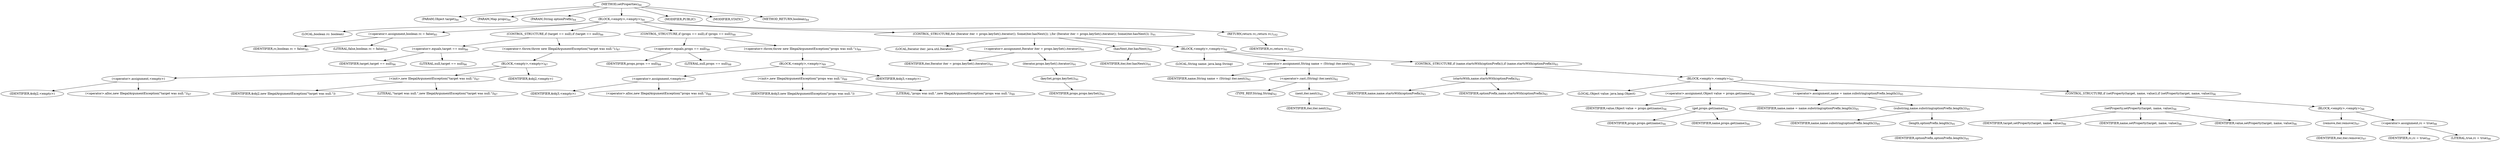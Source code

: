 digraph "setProperties" {  
"181" [label = <(METHOD,setProperties)<SUB>84</SUB>> ]
"182" [label = <(PARAM,Object target)<SUB>84</SUB>> ]
"183" [label = <(PARAM,Map props)<SUB>84</SUB>> ]
"184" [label = <(PARAM,String optionPrefix)<SUB>84</SUB>> ]
"185" [label = <(BLOCK,&lt;empty&gt;,&lt;empty&gt;)<SUB>84</SUB>> ]
"186" [label = <(LOCAL,boolean rc: boolean)> ]
"187" [label = <(&lt;operator&gt;.assignment,boolean rc = false)<SUB>85</SUB>> ]
"188" [label = <(IDENTIFIER,rc,boolean rc = false)<SUB>85</SUB>> ]
"189" [label = <(LITERAL,false,boolean rc = false)<SUB>85</SUB>> ]
"190" [label = <(CONTROL_STRUCTURE,if (target == null),if (target == null))<SUB>86</SUB>> ]
"191" [label = <(&lt;operator&gt;.equals,target == null)<SUB>86</SUB>> ]
"192" [label = <(IDENTIFIER,target,target == null)<SUB>86</SUB>> ]
"193" [label = <(LITERAL,null,target == null)<SUB>86</SUB>> ]
"194" [label = <(&lt;operator&gt;.throw,throw new IllegalArgumentException(&quot;target was null.&quot;);)<SUB>87</SUB>> ]
"195" [label = <(BLOCK,&lt;empty&gt;,&lt;empty&gt;)<SUB>87</SUB>> ]
"196" [label = <(&lt;operator&gt;.assignment,&lt;empty&gt;)> ]
"197" [label = <(IDENTIFIER,$obj2,&lt;empty&gt;)> ]
"198" [label = <(&lt;operator&gt;.alloc,new IllegalArgumentException(&quot;target was null.&quot;))<SUB>87</SUB>> ]
"199" [label = <(&lt;init&gt;,new IllegalArgumentException(&quot;target was null.&quot;))<SUB>87</SUB>> ]
"200" [label = <(IDENTIFIER,$obj2,new IllegalArgumentException(&quot;target was null.&quot;))> ]
"201" [label = <(LITERAL,&quot;target was null.&quot;,new IllegalArgumentException(&quot;target was null.&quot;))<SUB>87</SUB>> ]
"202" [label = <(IDENTIFIER,$obj2,&lt;empty&gt;)> ]
"203" [label = <(CONTROL_STRUCTURE,if (props == null),if (props == null))<SUB>88</SUB>> ]
"204" [label = <(&lt;operator&gt;.equals,props == null)<SUB>88</SUB>> ]
"205" [label = <(IDENTIFIER,props,props == null)<SUB>88</SUB>> ]
"206" [label = <(LITERAL,null,props == null)<SUB>88</SUB>> ]
"207" [label = <(&lt;operator&gt;.throw,throw new IllegalArgumentException(&quot;props was null.&quot;);)<SUB>89</SUB>> ]
"208" [label = <(BLOCK,&lt;empty&gt;,&lt;empty&gt;)<SUB>89</SUB>> ]
"209" [label = <(&lt;operator&gt;.assignment,&lt;empty&gt;)> ]
"210" [label = <(IDENTIFIER,$obj3,&lt;empty&gt;)> ]
"211" [label = <(&lt;operator&gt;.alloc,new IllegalArgumentException(&quot;props was null.&quot;))<SUB>89</SUB>> ]
"212" [label = <(&lt;init&gt;,new IllegalArgumentException(&quot;props was null.&quot;))<SUB>89</SUB>> ]
"213" [label = <(IDENTIFIER,$obj3,new IllegalArgumentException(&quot;props was null.&quot;))> ]
"214" [label = <(LITERAL,&quot;props was null.&quot;,new IllegalArgumentException(&quot;props was null.&quot;))<SUB>89</SUB>> ]
"215" [label = <(IDENTIFIER,$obj3,&lt;empty&gt;)> ]
"216" [label = <(CONTROL_STRUCTURE,for (Iterator iter = props.keySet().iterator(); Some(iter.hasNext()); ),for (Iterator iter = props.keySet().iterator(); Some(iter.hasNext()); ))<SUB>91</SUB>> ]
"217" [label = <(LOCAL,Iterator iter: java.util.Iterator)> ]
"218" [label = <(&lt;operator&gt;.assignment,Iterator iter = props.keySet().iterator())<SUB>91</SUB>> ]
"219" [label = <(IDENTIFIER,iter,Iterator iter = props.keySet().iterator())<SUB>91</SUB>> ]
"220" [label = <(iterator,props.keySet().iterator())<SUB>91</SUB>> ]
"221" [label = <(keySet,props.keySet())<SUB>91</SUB>> ]
"222" [label = <(IDENTIFIER,props,props.keySet())<SUB>91</SUB>> ]
"223" [label = <(hasNext,iter.hasNext())<SUB>91</SUB>> ]
"224" [label = <(IDENTIFIER,iter,iter.hasNext())<SUB>91</SUB>> ]
"225" [label = <(BLOCK,&lt;empty&gt;,&lt;empty&gt;)<SUB>91</SUB>> ]
"226" [label = <(LOCAL,String name: java.lang.String)> ]
"227" [label = <(&lt;operator&gt;.assignment,String name = (String) iter.next())<SUB>92</SUB>> ]
"228" [label = <(IDENTIFIER,name,String name = (String) iter.next())<SUB>92</SUB>> ]
"229" [label = <(&lt;operator&gt;.cast,(String) iter.next())<SUB>92</SUB>> ]
"230" [label = <(TYPE_REF,String,String)<SUB>92</SUB>> ]
"231" [label = <(next,iter.next())<SUB>92</SUB>> ]
"232" [label = <(IDENTIFIER,iter,iter.next())<SUB>92</SUB>> ]
"233" [label = <(CONTROL_STRUCTURE,if (name.startsWith(optionPrefix)),if (name.startsWith(optionPrefix)))<SUB>93</SUB>> ]
"234" [label = <(startsWith,name.startsWith(optionPrefix))<SUB>93</SUB>> ]
"235" [label = <(IDENTIFIER,name,name.startsWith(optionPrefix))<SUB>93</SUB>> ]
"236" [label = <(IDENTIFIER,optionPrefix,name.startsWith(optionPrefix))<SUB>93</SUB>> ]
"237" [label = <(BLOCK,&lt;empty&gt;,&lt;empty&gt;)<SUB>93</SUB>> ]
"238" [label = <(LOCAL,Object value: java.lang.Object)> ]
"239" [label = <(&lt;operator&gt;.assignment,Object value = props.get(name))<SUB>94</SUB>> ]
"240" [label = <(IDENTIFIER,value,Object value = props.get(name))<SUB>94</SUB>> ]
"241" [label = <(get,props.get(name))<SUB>94</SUB>> ]
"242" [label = <(IDENTIFIER,props,props.get(name))<SUB>94</SUB>> ]
"243" [label = <(IDENTIFIER,name,props.get(name))<SUB>94</SUB>> ]
"244" [label = <(&lt;operator&gt;.assignment,name = name.substring(optionPrefix.length()))<SUB>95</SUB>> ]
"245" [label = <(IDENTIFIER,name,name = name.substring(optionPrefix.length()))<SUB>95</SUB>> ]
"246" [label = <(substring,name.substring(optionPrefix.length()))<SUB>95</SUB>> ]
"247" [label = <(IDENTIFIER,name,name.substring(optionPrefix.length()))<SUB>95</SUB>> ]
"248" [label = <(length,optionPrefix.length())<SUB>95</SUB>> ]
"249" [label = <(IDENTIFIER,optionPrefix,optionPrefix.length())<SUB>95</SUB>> ]
"250" [label = <(CONTROL_STRUCTURE,if (setProperty(target, name, value)),if (setProperty(target, name, value)))<SUB>96</SUB>> ]
"251" [label = <(setProperty,setProperty(target, name, value))<SUB>96</SUB>> ]
"252" [label = <(IDENTIFIER,target,setProperty(target, name, value))<SUB>96</SUB>> ]
"253" [label = <(IDENTIFIER,name,setProperty(target, name, value))<SUB>96</SUB>> ]
"254" [label = <(IDENTIFIER,value,setProperty(target, name, value))<SUB>96</SUB>> ]
"255" [label = <(BLOCK,&lt;empty&gt;,&lt;empty&gt;)<SUB>96</SUB>> ]
"256" [label = <(remove,iter.remove())<SUB>97</SUB>> ]
"257" [label = <(IDENTIFIER,iter,iter.remove())<SUB>97</SUB>> ]
"258" [label = <(&lt;operator&gt;.assignment,rc = true)<SUB>98</SUB>> ]
"259" [label = <(IDENTIFIER,rc,rc = true)<SUB>98</SUB>> ]
"260" [label = <(LITERAL,true,rc = true)<SUB>98</SUB>> ]
"261" [label = <(RETURN,return rc;,return rc;)<SUB>102</SUB>> ]
"262" [label = <(IDENTIFIER,rc,return rc;)<SUB>102</SUB>> ]
"263" [label = <(MODIFIER,PUBLIC)> ]
"264" [label = <(MODIFIER,STATIC)> ]
"265" [label = <(METHOD_RETURN,boolean)<SUB>84</SUB>> ]
  "181" -> "182" 
  "181" -> "183" 
  "181" -> "184" 
  "181" -> "185" 
  "181" -> "263" 
  "181" -> "264" 
  "181" -> "265" 
  "185" -> "186" 
  "185" -> "187" 
  "185" -> "190" 
  "185" -> "203" 
  "185" -> "216" 
  "185" -> "261" 
  "187" -> "188" 
  "187" -> "189" 
  "190" -> "191" 
  "190" -> "194" 
  "191" -> "192" 
  "191" -> "193" 
  "194" -> "195" 
  "195" -> "196" 
  "195" -> "199" 
  "195" -> "202" 
  "196" -> "197" 
  "196" -> "198" 
  "199" -> "200" 
  "199" -> "201" 
  "203" -> "204" 
  "203" -> "207" 
  "204" -> "205" 
  "204" -> "206" 
  "207" -> "208" 
  "208" -> "209" 
  "208" -> "212" 
  "208" -> "215" 
  "209" -> "210" 
  "209" -> "211" 
  "212" -> "213" 
  "212" -> "214" 
  "216" -> "217" 
  "216" -> "218" 
  "216" -> "223" 
  "216" -> "225" 
  "218" -> "219" 
  "218" -> "220" 
  "220" -> "221" 
  "221" -> "222" 
  "223" -> "224" 
  "225" -> "226" 
  "225" -> "227" 
  "225" -> "233" 
  "227" -> "228" 
  "227" -> "229" 
  "229" -> "230" 
  "229" -> "231" 
  "231" -> "232" 
  "233" -> "234" 
  "233" -> "237" 
  "234" -> "235" 
  "234" -> "236" 
  "237" -> "238" 
  "237" -> "239" 
  "237" -> "244" 
  "237" -> "250" 
  "239" -> "240" 
  "239" -> "241" 
  "241" -> "242" 
  "241" -> "243" 
  "244" -> "245" 
  "244" -> "246" 
  "246" -> "247" 
  "246" -> "248" 
  "248" -> "249" 
  "250" -> "251" 
  "250" -> "255" 
  "251" -> "252" 
  "251" -> "253" 
  "251" -> "254" 
  "255" -> "256" 
  "255" -> "258" 
  "256" -> "257" 
  "258" -> "259" 
  "258" -> "260" 
  "261" -> "262" 
}
